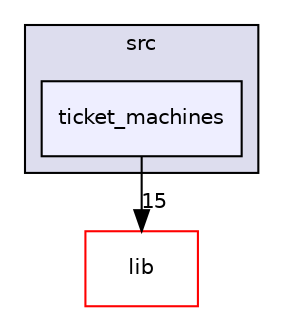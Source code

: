 digraph "src/ticket_machines" {
  compound=true
  node [ fontsize="10", fontname="Helvetica"];
  edge [ labelfontsize="10", labelfontname="Helvetica"];
  subgraph clusterdir_68267d1309a1af8e8297ef4c3efbcdba {
    graph [ bgcolor="#ddddee", pencolor="black", label="src" fontname="Helvetica", fontsize="10", URL="dir_68267d1309a1af8e8297ef4c3efbcdba.html"]
  dir_dc55b9d5668b3d7a328119407c5e3e7a [shape=box, label="ticket_machines", style="filled", fillcolor="#eeeeff", pencolor="black", URL="dir_dc55b9d5668b3d7a328119407c5e3e7a.html"];
  }
  dir_97aefd0d527b934f1d99a682da8fe6a9 [shape=box label="lib" fillcolor="white" style="filled" color="red" URL="dir_97aefd0d527b934f1d99a682da8fe6a9.html"];
  dir_dc55b9d5668b3d7a328119407c5e3e7a->dir_97aefd0d527b934f1d99a682da8fe6a9 [headlabel="15", labeldistance=1.5 headhref="dir_000008_000000.html"];
}
